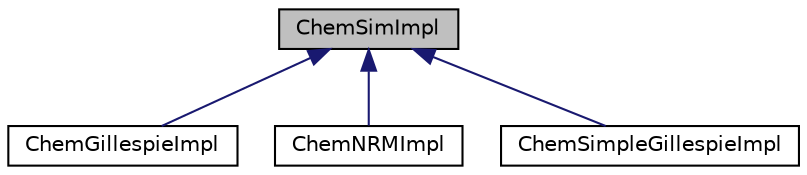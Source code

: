 digraph "ChemSimImpl"
{
 // INTERACTIVE_SVG=YES
  edge [fontname="Helvetica",fontsize="10",labelfontname="Helvetica",labelfontsize="10"];
  node [fontname="Helvetica",fontsize="10",shape=record];
  Node0 [label="ChemSimImpl",height=0.2,width=0.4,color="black", fillcolor="grey75", style="filled", fontcolor="black"];
  Node0 -> Node1 [dir="back",color="midnightblue",fontsize="10",style="solid",fontname="Helvetica"];
  Node1 [label="ChemGillespieImpl",height=0.2,width=0.4,color="black", fillcolor="white", style="filled",URL="$classChemGillespieImpl.html",tooltip="Implements a slightly optimized version of the Gillespie algorithm. "];
  Node0 -> Node2 [dir="back",color="midnightblue",fontsize="10",style="solid",fontname="Helvetica"];
  Node2 [label="ChemNRMImpl",height=0.2,width=0.4,color="black", fillcolor="white", style="filled",URL="$classChemNRMImpl.html",tooltip="The chemical NRM implementation. "];
  Node0 -> Node3 [dir="back",color="midnightblue",fontsize="10",style="solid",fontname="Helvetica"];
  Node3 [label="ChemSimpleGillespieImpl",height=0.2,width=0.4,color="black", fillcolor="white", style="filled",URL="$classChemSimpleGillespieImpl.html",tooltip="Implements the simplest version of the Gillespie algorithm, without caching, etc. ..."];
}
